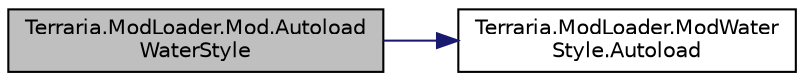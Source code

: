 digraph "Terraria.ModLoader.Mod.AutoloadWaterStyle"
{
  edge [fontname="Helvetica",fontsize="10",labelfontname="Helvetica",labelfontsize="10"];
  node [fontname="Helvetica",fontsize="10",shape=record];
  rankdir="LR";
  Node184 [label="Terraria.ModLoader.Mod.Autoload\lWaterStyle",height=0.2,width=0.4,color="black", fillcolor="grey75", style="filled", fontcolor="black"];
  Node184 -> Node185 [color="midnightblue",fontsize="10",style="solid",fontname="Helvetica"];
  Node185 [label="Terraria.ModLoader.ModWater\lStyle.Autoload",height=0.2,width=0.4,color="black", fillcolor="white", style="filled",URL="$class_terraria_1_1_mod_loader_1_1_mod_water_style.html#a46cab03a2cd47c509f6025f5d0718bd8",tooltip="Allows you to automatically add a ModWaterStyle instead of using Mod.AddWaterStyle. Return true to allow autoloading; by default returns the mod&#39;s autoload property. Name is initialized to the overriding class name, and texture is initialized to the namespace and overriding class name with periods replaced with slashes. BlockTexture is initialized to texture with \"_Block\" added at the end. Use this to either force or stop an autoload, change the name that identifies this type of ModWaterStyle, and/or change the texture paths used by this ModWaterStyle. "];
}
